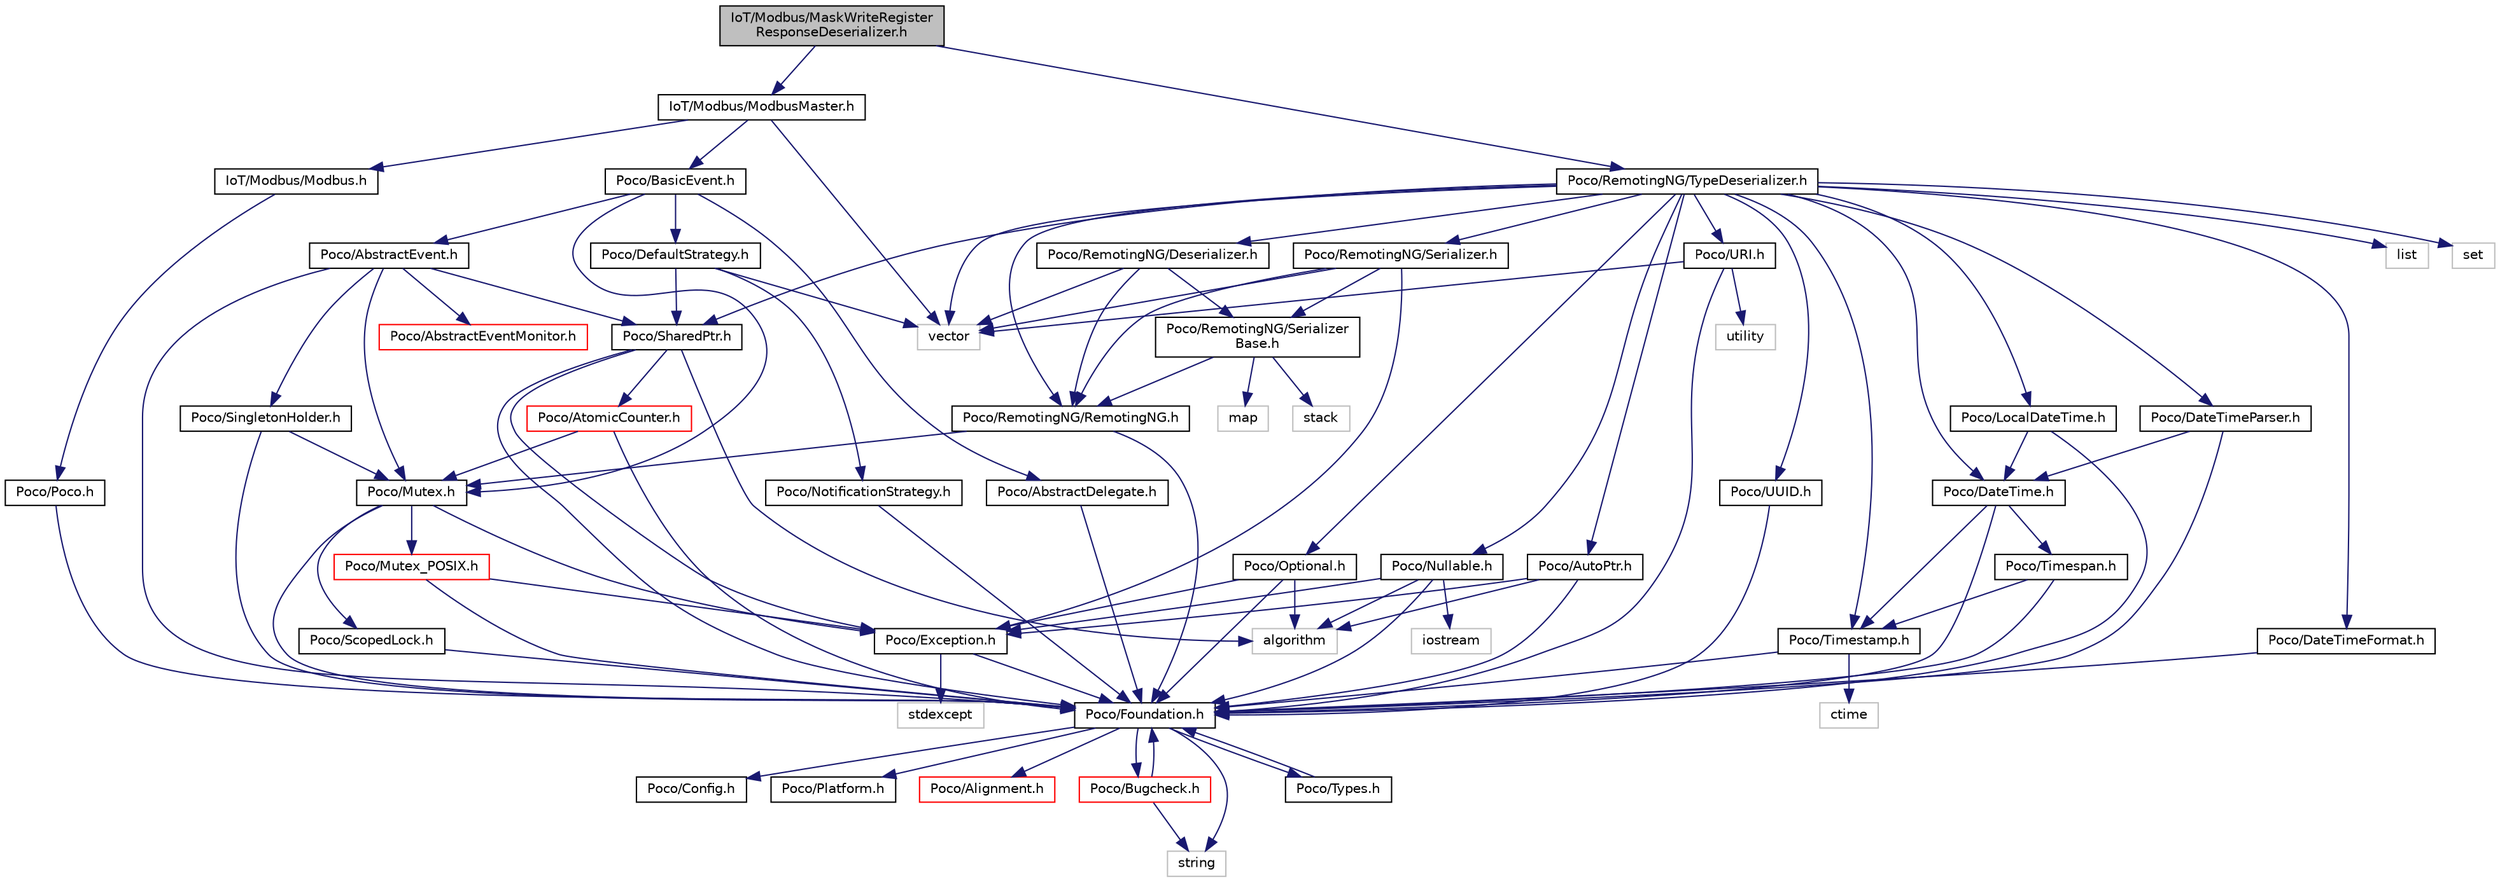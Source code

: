 digraph "IoT/Modbus/MaskWriteRegisterResponseDeserializer.h"
{
 // LATEX_PDF_SIZE
  edge [fontname="Helvetica",fontsize="10",labelfontname="Helvetica",labelfontsize="10"];
  node [fontname="Helvetica",fontsize="10",shape=record];
  Node1 [label="IoT/Modbus/MaskWriteRegister\lResponseDeserializer.h",height=0.2,width=0.4,color="black", fillcolor="grey75", style="filled", fontcolor="black",tooltip=" "];
  Node1 -> Node2 [color="midnightblue",fontsize="10",style="solid",fontname="Helvetica"];
  Node2 [label="IoT/Modbus/ModbusMaster.h",height=0.2,width=0.4,color="black", fillcolor="white", style="filled",URL="$ModbusMaster_8h.html",tooltip=" "];
  Node2 -> Node3 [color="midnightblue",fontsize="10",style="solid",fontname="Helvetica"];
  Node3 [label="IoT/Modbus/Modbus.h",height=0.2,width=0.4,color="black", fillcolor="white", style="filled",URL="$Modbus_8h.html",tooltip=" "];
  Node3 -> Node4 [color="midnightblue",fontsize="10",style="solid",fontname="Helvetica"];
  Node4 [label="Poco/Poco.h",height=0.2,width=0.4,color="black", fillcolor="white", style="filled",URL="$Poco_8h.html",tooltip=" "];
  Node4 -> Node5 [color="midnightblue",fontsize="10",style="solid",fontname="Helvetica"];
  Node5 [label="Poco/Foundation.h",height=0.2,width=0.4,color="black", fillcolor="white", style="filled",URL="$Foundation_8h.html",tooltip=" "];
  Node5 -> Node6 [color="midnightblue",fontsize="10",style="solid",fontname="Helvetica"];
  Node6 [label="Poco/Config.h",height=0.2,width=0.4,color="black", fillcolor="white", style="filled",URL="$Config_8h.html",tooltip=" "];
  Node5 -> Node7 [color="midnightblue",fontsize="10",style="solid",fontname="Helvetica"];
  Node7 [label="Poco/Platform.h",height=0.2,width=0.4,color="black", fillcolor="white", style="filled",URL="$Platform_8h.html",tooltip=" "];
  Node5 -> Node8 [color="midnightblue",fontsize="10",style="solid",fontname="Helvetica"];
  Node8 [label="Poco/Alignment.h",height=0.2,width=0.4,color="red", fillcolor="white", style="filled",URL="$Alignment_8h.html",tooltip=" "];
  Node5 -> Node10 [color="midnightblue",fontsize="10",style="solid",fontname="Helvetica"];
  Node10 [label="Poco/Bugcheck.h",height=0.2,width=0.4,color="red", fillcolor="white", style="filled",URL="$Bugcheck_8h.html",tooltip=" "];
  Node10 -> Node5 [color="midnightblue",fontsize="10",style="solid",fontname="Helvetica"];
  Node10 -> Node11 [color="midnightblue",fontsize="10",style="solid",fontname="Helvetica"];
  Node11 [label="string",height=0.2,width=0.4,color="grey75", fillcolor="white", style="filled",tooltip=" "];
  Node5 -> Node13 [color="midnightblue",fontsize="10",style="solid",fontname="Helvetica"];
  Node13 [label="Poco/Types.h",height=0.2,width=0.4,color="black", fillcolor="white", style="filled",URL="$Types_8h.html",tooltip=" "];
  Node13 -> Node5 [color="midnightblue",fontsize="10",style="solid",fontname="Helvetica"];
  Node5 -> Node11 [color="midnightblue",fontsize="10",style="solid",fontname="Helvetica"];
  Node2 -> Node14 [color="midnightblue",fontsize="10",style="solid",fontname="Helvetica"];
  Node14 [label="Poco/BasicEvent.h",height=0.2,width=0.4,color="black", fillcolor="white", style="filled",URL="$BasicEvent_8h.html",tooltip=" "];
  Node14 -> Node15 [color="midnightblue",fontsize="10",style="solid",fontname="Helvetica"];
  Node15 [label="Poco/AbstractEvent.h",height=0.2,width=0.4,color="black", fillcolor="white", style="filled",URL="$AbstractEvent_8h.html",tooltip=" "];
  Node15 -> Node5 [color="midnightblue",fontsize="10",style="solid",fontname="Helvetica"];
  Node15 -> Node16 [color="midnightblue",fontsize="10",style="solid",fontname="Helvetica"];
  Node16 [label="Poco/SingletonHolder.h",height=0.2,width=0.4,color="black", fillcolor="white", style="filled",URL="$SingletonHolder_8h.html",tooltip=" "];
  Node16 -> Node5 [color="midnightblue",fontsize="10",style="solid",fontname="Helvetica"];
  Node16 -> Node17 [color="midnightblue",fontsize="10",style="solid",fontname="Helvetica"];
  Node17 [label="Poco/Mutex.h",height=0.2,width=0.4,color="black", fillcolor="white", style="filled",URL="$Mutex_8h.html",tooltip=" "];
  Node17 -> Node5 [color="midnightblue",fontsize="10",style="solid",fontname="Helvetica"];
  Node17 -> Node18 [color="midnightblue",fontsize="10",style="solid",fontname="Helvetica"];
  Node18 [label="Poco/Exception.h",height=0.2,width=0.4,color="black", fillcolor="white", style="filled",URL="$Exception_8h.html",tooltip=" "];
  Node18 -> Node5 [color="midnightblue",fontsize="10",style="solid",fontname="Helvetica"];
  Node18 -> Node19 [color="midnightblue",fontsize="10",style="solid",fontname="Helvetica"];
  Node19 [label="stdexcept",height=0.2,width=0.4,color="grey75", fillcolor="white", style="filled",tooltip=" "];
  Node17 -> Node20 [color="midnightblue",fontsize="10",style="solid",fontname="Helvetica"];
  Node20 [label="Poco/ScopedLock.h",height=0.2,width=0.4,color="black", fillcolor="white", style="filled",URL="$ScopedLock_8h.html",tooltip=" "];
  Node20 -> Node5 [color="midnightblue",fontsize="10",style="solid",fontname="Helvetica"];
  Node17 -> Node21 [color="midnightblue",fontsize="10",style="solid",fontname="Helvetica"];
  Node21 [label="Poco/Mutex_POSIX.h",height=0.2,width=0.4,color="red", fillcolor="white", style="filled",URL="$Mutex__POSIX_8h.html",tooltip=" "];
  Node21 -> Node5 [color="midnightblue",fontsize="10",style="solid",fontname="Helvetica"];
  Node21 -> Node18 [color="midnightblue",fontsize="10",style="solid",fontname="Helvetica"];
  Node15 -> Node24 [color="midnightblue",fontsize="10",style="solid",fontname="Helvetica"];
  Node24 [label="Poco/SharedPtr.h",height=0.2,width=0.4,color="black", fillcolor="white", style="filled",URL="$SharedPtr_8h.html",tooltip=" "];
  Node24 -> Node5 [color="midnightblue",fontsize="10",style="solid",fontname="Helvetica"];
  Node24 -> Node18 [color="midnightblue",fontsize="10",style="solid",fontname="Helvetica"];
  Node24 -> Node25 [color="midnightblue",fontsize="10",style="solid",fontname="Helvetica"];
  Node25 [label="Poco/AtomicCounter.h",height=0.2,width=0.4,color="red", fillcolor="white", style="filled",URL="$AtomicCounter_8h.html",tooltip=" "];
  Node25 -> Node5 [color="midnightblue",fontsize="10",style="solid",fontname="Helvetica"];
  Node25 -> Node17 [color="midnightblue",fontsize="10",style="solid",fontname="Helvetica"];
  Node24 -> Node28 [color="midnightblue",fontsize="10",style="solid",fontname="Helvetica"];
  Node28 [label="algorithm",height=0.2,width=0.4,color="grey75", fillcolor="white", style="filled",tooltip=" "];
  Node15 -> Node17 [color="midnightblue",fontsize="10",style="solid",fontname="Helvetica"];
  Node15 -> Node29 [color="midnightblue",fontsize="10",style="solid",fontname="Helvetica"];
  Node29 [label="Poco/AbstractEventMonitor.h",height=0.2,width=0.4,color="red", fillcolor="white", style="filled",URL="$AbstractEventMonitor_8h.html",tooltip=" "];
  Node14 -> Node62 [color="midnightblue",fontsize="10",style="solid",fontname="Helvetica"];
  Node62 [label="Poco/DefaultStrategy.h",height=0.2,width=0.4,color="black", fillcolor="white", style="filled",URL="$DefaultStrategy_8h.html",tooltip=" "];
  Node62 -> Node63 [color="midnightblue",fontsize="10",style="solid",fontname="Helvetica"];
  Node63 [label="Poco/NotificationStrategy.h",height=0.2,width=0.4,color="black", fillcolor="white", style="filled",URL="$NotificationStrategy_8h.html",tooltip=" "];
  Node63 -> Node5 [color="midnightblue",fontsize="10",style="solid",fontname="Helvetica"];
  Node62 -> Node24 [color="midnightblue",fontsize="10",style="solid",fontname="Helvetica"];
  Node62 -> Node60 [color="midnightblue",fontsize="10",style="solid",fontname="Helvetica"];
  Node60 [label="vector",height=0.2,width=0.4,color="grey75", fillcolor="white", style="filled",tooltip=" "];
  Node14 -> Node64 [color="midnightblue",fontsize="10",style="solid",fontname="Helvetica"];
  Node64 [label="Poco/AbstractDelegate.h",height=0.2,width=0.4,color="black", fillcolor="white", style="filled",URL="$AbstractDelegate_8h.html",tooltip=" "];
  Node64 -> Node5 [color="midnightblue",fontsize="10",style="solid",fontname="Helvetica"];
  Node14 -> Node17 [color="midnightblue",fontsize="10",style="solid",fontname="Helvetica"];
  Node2 -> Node60 [color="midnightblue",fontsize="10",style="solid",fontname="Helvetica"];
  Node1 -> Node65 [color="midnightblue",fontsize="10",style="solid",fontname="Helvetica"];
  Node65 [label="Poco/RemotingNG/TypeDeserializer.h",height=0.2,width=0.4,color="black", fillcolor="white", style="filled",URL="$TypeDeserializer_8h.html",tooltip=" "];
  Node65 -> Node66 [color="midnightblue",fontsize="10",style="solid",fontname="Helvetica"];
  Node66 [label="Poco/RemotingNG/RemotingNG.h",height=0.2,width=0.4,color="black", fillcolor="white", style="filled",URL="$RemotingNG_8h.html",tooltip=" "];
  Node66 -> Node5 [color="midnightblue",fontsize="10",style="solid",fontname="Helvetica"];
  Node66 -> Node17 [color="midnightblue",fontsize="10",style="solid",fontname="Helvetica"];
  Node65 -> Node67 [color="midnightblue",fontsize="10",style="solid",fontname="Helvetica"];
  Node67 [label="Poco/RemotingNG/Deserializer.h",height=0.2,width=0.4,color="black", fillcolor="white", style="filled",URL="$Deserializer_8h.html",tooltip=" "];
  Node67 -> Node66 [color="midnightblue",fontsize="10",style="solid",fontname="Helvetica"];
  Node67 -> Node68 [color="midnightblue",fontsize="10",style="solid",fontname="Helvetica"];
  Node68 [label="Poco/RemotingNG/Serializer\lBase.h",height=0.2,width=0.4,color="black", fillcolor="white", style="filled",URL="$SerializerBase_8h.html",tooltip=" "];
  Node68 -> Node66 [color="midnightblue",fontsize="10",style="solid",fontname="Helvetica"];
  Node68 -> Node54 [color="midnightblue",fontsize="10",style="solid",fontname="Helvetica"];
  Node54 [label="map",height=0.2,width=0.4,color="grey75", fillcolor="white", style="filled",tooltip=" "];
  Node68 -> Node69 [color="midnightblue",fontsize="10",style="solid",fontname="Helvetica"];
  Node69 [label="stack",height=0.2,width=0.4,color="grey75", fillcolor="white", style="filled",tooltip=" "];
  Node67 -> Node60 [color="midnightblue",fontsize="10",style="solid",fontname="Helvetica"];
  Node65 -> Node70 [color="midnightblue",fontsize="10",style="solid",fontname="Helvetica"];
  Node70 [label="Poco/RemotingNG/Serializer.h",height=0.2,width=0.4,color="black", fillcolor="white", style="filled",URL="$Serializer_8h.html",tooltip=" "];
  Node70 -> Node66 [color="midnightblue",fontsize="10",style="solid",fontname="Helvetica"];
  Node70 -> Node68 [color="midnightblue",fontsize="10",style="solid",fontname="Helvetica"];
  Node70 -> Node18 [color="midnightblue",fontsize="10",style="solid",fontname="Helvetica"];
  Node70 -> Node60 [color="midnightblue",fontsize="10",style="solid",fontname="Helvetica"];
  Node65 -> Node71 [color="midnightblue",fontsize="10",style="solid",fontname="Helvetica"];
  Node71 [label="Poco/Optional.h",height=0.2,width=0.4,color="black", fillcolor="white", style="filled",URL="$Optional_8h.html",tooltip=" "];
  Node71 -> Node5 [color="midnightblue",fontsize="10",style="solid",fontname="Helvetica"];
  Node71 -> Node18 [color="midnightblue",fontsize="10",style="solid",fontname="Helvetica"];
  Node71 -> Node28 [color="midnightblue",fontsize="10",style="solid",fontname="Helvetica"];
  Node65 -> Node72 [color="midnightblue",fontsize="10",style="solid",fontname="Helvetica"];
  Node72 [label="Poco/Nullable.h",height=0.2,width=0.4,color="black", fillcolor="white", style="filled",URL="$Nullable_8h.html",tooltip=" "];
  Node72 -> Node5 [color="midnightblue",fontsize="10",style="solid",fontname="Helvetica"];
  Node72 -> Node18 [color="midnightblue",fontsize="10",style="solid",fontname="Helvetica"];
  Node72 -> Node28 [color="midnightblue",fontsize="10",style="solid",fontname="Helvetica"];
  Node72 -> Node73 [color="midnightblue",fontsize="10",style="solid",fontname="Helvetica"];
  Node73 [label="iostream",height=0.2,width=0.4,color="grey75", fillcolor="white", style="filled",tooltip=" "];
  Node65 -> Node37 [color="midnightblue",fontsize="10",style="solid",fontname="Helvetica"];
  Node37 [label="Poco/AutoPtr.h",height=0.2,width=0.4,color="black", fillcolor="white", style="filled",URL="$AutoPtr_8h.html",tooltip=" "];
  Node37 -> Node5 [color="midnightblue",fontsize="10",style="solid",fontname="Helvetica"];
  Node37 -> Node18 [color="midnightblue",fontsize="10",style="solid",fontname="Helvetica"];
  Node37 -> Node28 [color="midnightblue",fontsize="10",style="solid",fontname="Helvetica"];
  Node65 -> Node24 [color="midnightblue",fontsize="10",style="solid",fontname="Helvetica"];
  Node65 -> Node74 [color="midnightblue",fontsize="10",style="solid",fontname="Helvetica"];
  Node74 [label="Poco/URI.h",height=0.2,width=0.4,color="black", fillcolor="white", style="filled",URL="$URI_8h.html",tooltip=" "];
  Node74 -> Node5 [color="midnightblue",fontsize="10",style="solid",fontname="Helvetica"];
  Node74 -> Node60 [color="midnightblue",fontsize="10",style="solid",fontname="Helvetica"];
  Node74 -> Node75 [color="midnightblue",fontsize="10",style="solid",fontname="Helvetica"];
  Node75 [label="utility",height=0.2,width=0.4,color="grey75", fillcolor="white", style="filled",tooltip=" "];
  Node65 -> Node76 [color="midnightblue",fontsize="10",style="solid",fontname="Helvetica"];
  Node76 [label="Poco/UUID.h",height=0.2,width=0.4,color="black", fillcolor="white", style="filled",URL="$UUID_8h.html",tooltip=" "];
  Node76 -> Node5 [color="midnightblue",fontsize="10",style="solid",fontname="Helvetica"];
  Node65 -> Node52 [color="midnightblue",fontsize="10",style="solid",fontname="Helvetica"];
  Node52 [label="Poco/Timestamp.h",height=0.2,width=0.4,color="black", fillcolor="white", style="filled",URL="$Timestamp_8h.html",tooltip=" "];
  Node52 -> Node5 [color="midnightblue",fontsize="10",style="solid",fontname="Helvetica"];
  Node52 -> Node53 [color="midnightblue",fontsize="10",style="solid",fontname="Helvetica"];
  Node53 [label="ctime",height=0.2,width=0.4,color="grey75", fillcolor="white", style="filled",tooltip=" "];
  Node65 -> Node77 [color="midnightblue",fontsize="10",style="solid",fontname="Helvetica"];
  Node77 [label="Poco/DateTime.h",height=0.2,width=0.4,color="black", fillcolor="white", style="filled",URL="$DateTime_8h.html",tooltip=" "];
  Node77 -> Node5 [color="midnightblue",fontsize="10",style="solid",fontname="Helvetica"];
  Node77 -> Node52 [color="midnightblue",fontsize="10",style="solid",fontname="Helvetica"];
  Node77 -> Node78 [color="midnightblue",fontsize="10",style="solid",fontname="Helvetica"];
  Node78 [label="Poco/Timespan.h",height=0.2,width=0.4,color="black", fillcolor="white", style="filled",URL="$Timespan_8h.html",tooltip=" "];
  Node78 -> Node5 [color="midnightblue",fontsize="10",style="solid",fontname="Helvetica"];
  Node78 -> Node52 [color="midnightblue",fontsize="10",style="solid",fontname="Helvetica"];
  Node65 -> Node79 [color="midnightblue",fontsize="10",style="solid",fontname="Helvetica"];
  Node79 [label="Poco/LocalDateTime.h",height=0.2,width=0.4,color="black", fillcolor="white", style="filled",URL="$LocalDateTime_8h.html",tooltip=" "];
  Node79 -> Node5 [color="midnightblue",fontsize="10",style="solid",fontname="Helvetica"];
  Node79 -> Node77 [color="midnightblue",fontsize="10",style="solid",fontname="Helvetica"];
  Node65 -> Node80 [color="midnightblue",fontsize="10",style="solid",fontname="Helvetica"];
  Node80 [label="Poco/DateTimeParser.h",height=0.2,width=0.4,color="black", fillcolor="white", style="filled",URL="$DateTimeParser_8h.html",tooltip=" "];
  Node80 -> Node5 [color="midnightblue",fontsize="10",style="solid",fontname="Helvetica"];
  Node80 -> Node77 [color="midnightblue",fontsize="10",style="solid",fontname="Helvetica"];
  Node65 -> Node81 [color="midnightblue",fontsize="10",style="solid",fontname="Helvetica"];
  Node81 [label="Poco/DateTimeFormat.h",height=0.2,width=0.4,color="black", fillcolor="white", style="filled",URL="$DateTimeFormat_8h.html",tooltip=" "];
  Node81 -> Node5 [color="midnightblue",fontsize="10",style="solid",fontname="Helvetica"];
  Node65 -> Node60 [color="midnightblue",fontsize="10",style="solid",fontname="Helvetica"];
  Node65 -> Node82 [color="midnightblue",fontsize="10",style="solid",fontname="Helvetica"];
  Node82 [label="list",height=0.2,width=0.4,color="grey75", fillcolor="white", style="filled",tooltip=" "];
  Node65 -> Node83 [color="midnightblue",fontsize="10",style="solid",fontname="Helvetica"];
  Node83 [label="set",height=0.2,width=0.4,color="grey75", fillcolor="white", style="filled",tooltip=" "];
}

